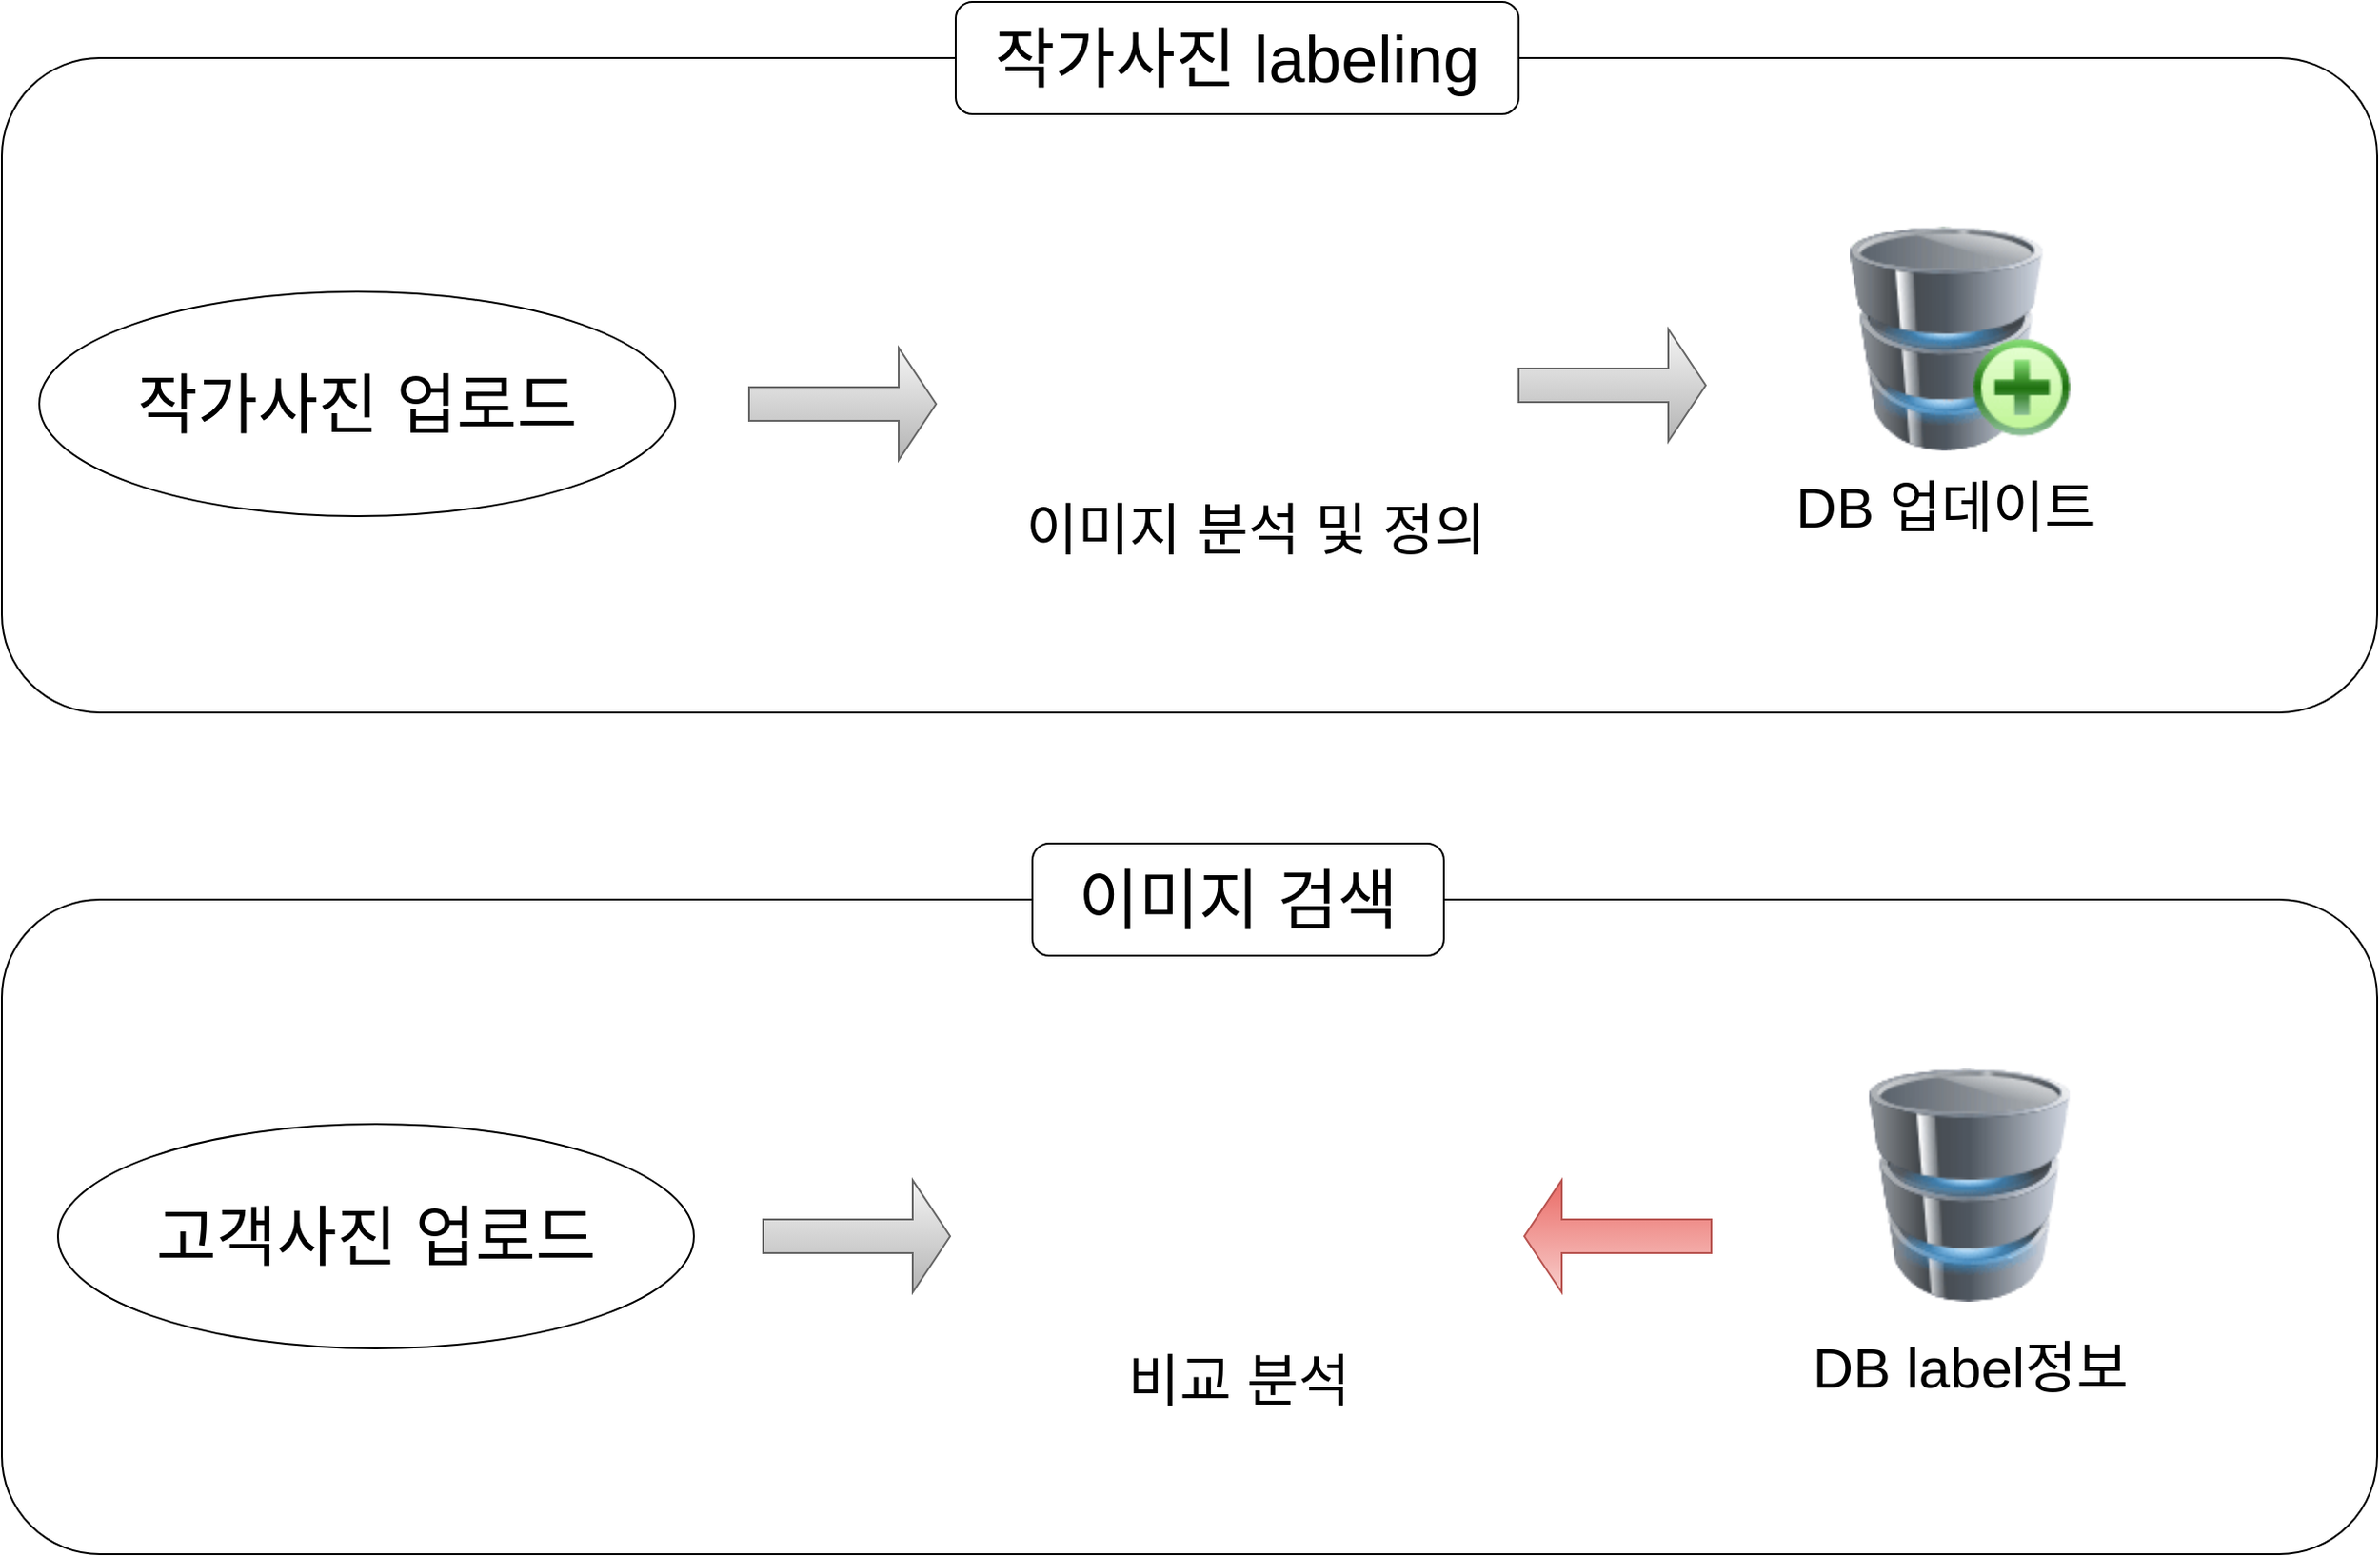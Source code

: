 <mxfile version="15.5.0" type="github">
  <diagram id="XfAZiI8CaQrhfZUaU5dn" name="Page-1">
    <mxGraphModel dx="2431" dy="1103" grid="0" gridSize="10" guides="1" tooltips="1" connect="1" arrows="1" fold="1" page="0" pageScale="1" pageWidth="827" pageHeight="1169" math="0" shadow="0">
      <root>
        <mxCell id="0" />
        <mxCell id="1" parent="0" />
        <mxCell id="Dx7y4EGR-CTOSj1UD8kM-46" value="" style="group" vertex="1" connectable="0" parent="1">
          <mxGeometry x="-247" y="40" width="1270" height="830" as="geometry" />
        </mxCell>
        <mxCell id="Dx7y4EGR-CTOSj1UD8kM-35" value="" style="group" vertex="1" connectable="0" parent="Dx7y4EGR-CTOSj1UD8kM-46">
          <mxGeometry width="1270" height="380" as="geometry" />
        </mxCell>
        <mxCell id="Dx7y4EGR-CTOSj1UD8kM-28" value="" style="group" vertex="1" connectable="0" parent="Dx7y4EGR-CTOSj1UD8kM-35">
          <mxGeometry width="1270" height="380" as="geometry" />
        </mxCell>
        <mxCell id="Dx7y4EGR-CTOSj1UD8kM-23" value="" style="rounded=1;whiteSpace=wrap;html=1;fontSize=30;fillColor=none;" vertex="1" parent="Dx7y4EGR-CTOSj1UD8kM-28">
          <mxGeometry y="30" width="1270" height="350" as="geometry" />
        </mxCell>
        <mxCell id="Dx7y4EGR-CTOSj1UD8kM-12" value="작가사진 labeling" style="rounded=1;whiteSpace=wrap;html=1;fontSize=35;" vertex="1" parent="Dx7y4EGR-CTOSj1UD8kM-28">
          <mxGeometry x="510" width="301" height="60" as="geometry" />
        </mxCell>
        <mxCell id="Dx7y4EGR-CTOSj1UD8kM-16" value="" style="shape=singleArrow;whiteSpace=wrap;html=1;fontSize=35;gradientColor=#b3b3b3;fillColor=#f5f5f5;strokeColor=#666666;" vertex="1" parent="Dx7y4EGR-CTOSj1UD8kM-28">
          <mxGeometry x="811" y="175" width="100" height="60" as="geometry" />
        </mxCell>
        <mxCell id="Dx7y4EGR-CTOSj1UD8kM-18" value="" style="image;html=1;image=img/lib/clip_art/computers/Database_Add_128x128.png;fontSize=35;" vertex="1" parent="Dx7y4EGR-CTOSj1UD8kM-28">
          <mxGeometry x="987" y="120" width="120" height="120" as="geometry" />
        </mxCell>
        <mxCell id="Dx7y4EGR-CTOSj1UD8kM-19" value="DB 업데이트" style="text;html=1;resizable=0;autosize=1;align=center;verticalAlign=middle;points=[];fillColor=none;strokeColor=none;rounded=0;fontSize=30;" vertex="1" parent="Dx7y4EGR-CTOSj1UD8kM-28">
          <mxGeometry x="944" y="250" width="190" height="40" as="geometry" />
        </mxCell>
        <mxCell id="Dx7y4EGR-CTOSj1UD8kM-11" value="" style="group" vertex="1" connectable="0" parent="Dx7y4EGR-CTOSj1UD8kM-35">
          <mxGeometry x="606" y="145" width="204" height="160" as="geometry" />
        </mxCell>
        <mxCell id="Dx7y4EGR-CTOSj1UD8kM-6" value="" style="shape=image;html=1;verticalAlign=top;verticalLabelPosition=bottom;labelBackgroundColor=#ffffff;imageAspect=0;aspect=fixed;image=https://cdn4.iconfinder.com/data/icons/social-media-and-logos-12/32/Logo_reddit_robot-128.png" vertex="1" parent="Dx7y4EGR-CTOSj1UD8kM-11">
          <mxGeometry x="-29" y="-40" width="168" height="168" as="geometry" />
        </mxCell>
        <mxCell id="Dx7y4EGR-CTOSj1UD8kM-9" value="&lt;span style=&quot;font-weight: normal&quot;&gt;&lt;font style=&quot;font-size: 30px&quot;&gt;이미지 분석 및 정의&lt;/font&gt;&lt;/span&gt;" style="text;html=1;resizable=0;autosize=1;align=center;verticalAlign=middle;points=[];fillColor=none;strokeColor=none;rounded=0;fontStyle=1;fontSize=35;" vertex="1" parent="Dx7y4EGR-CTOSj1UD8kM-11">
          <mxGeometry x="-76" y="110" width="280" height="50" as="geometry" />
        </mxCell>
        <mxCell id="Dx7y4EGR-CTOSj1UD8kM-14" value="작가사진 업로드" style="ellipse;whiteSpace=wrap;html=1;fontSize=35;" vertex="1" parent="Dx7y4EGR-CTOSj1UD8kM-35">
          <mxGeometry x="20" y="155" width="340" height="120" as="geometry" />
        </mxCell>
        <mxCell id="Dx7y4EGR-CTOSj1UD8kM-15" value="" style="shape=singleArrow;whiteSpace=wrap;html=1;fontSize=35;gradientColor=#b3b3b3;fillColor=#f5f5f5;strokeColor=#666666;" vertex="1" parent="Dx7y4EGR-CTOSj1UD8kM-35">
          <mxGeometry x="399.5" y="185" width="100" height="60" as="geometry" />
        </mxCell>
        <mxCell id="Dx7y4EGR-CTOSj1UD8kM-45" value="" style="group" vertex="1" connectable="0" parent="Dx7y4EGR-CTOSj1UD8kM-46">
          <mxGeometry y="450" width="1270" height="380" as="geometry" />
        </mxCell>
        <mxCell id="Dx7y4EGR-CTOSj1UD8kM-27" value="" style="rounded=1;whiteSpace=wrap;html=1;fontSize=30;fillColor=none;" vertex="1" parent="Dx7y4EGR-CTOSj1UD8kM-45">
          <mxGeometry y="30" width="1270" height="350" as="geometry" />
        </mxCell>
        <mxCell id="Dx7y4EGR-CTOSj1UD8kM-33" value="" style="shape=singleArrow;whiteSpace=wrap;html=1;fontSize=35;gradientColor=#b3b3b3;fillColor=#f5f5f5;strokeColor=#666666;" vertex="1" parent="Dx7y4EGR-CTOSj1UD8kM-45">
          <mxGeometry x="407" y="180" width="100" height="60" as="geometry" />
        </mxCell>
        <mxCell id="Dx7y4EGR-CTOSj1UD8kM-39" value="고객사진 업로드" style="ellipse;whiteSpace=wrap;html=1;fontSize=35;" vertex="1" parent="Dx7y4EGR-CTOSj1UD8kM-45">
          <mxGeometry x="30" y="150" width="340" height="120" as="geometry" />
        </mxCell>
        <mxCell id="Dx7y4EGR-CTOSj1UD8kM-13" value="이미지 검색" style="rounded=1;whiteSpace=wrap;html=1;fontSize=35;" vertex="1" parent="Dx7y4EGR-CTOSj1UD8kM-45">
          <mxGeometry x="551" width="220" height="60" as="geometry" />
        </mxCell>
        <mxCell id="Dx7y4EGR-CTOSj1UD8kM-34" value="" style="shape=singleArrow;whiteSpace=wrap;html=1;fontSize=35;direction=west;fillColor=#f8cecc;strokeColor=#b85450;gradientColor=#ea6b66;" vertex="1" parent="Dx7y4EGR-CTOSj1UD8kM-45">
          <mxGeometry x="814" y="180" width="100" height="60" as="geometry" />
        </mxCell>
        <mxCell id="Dx7y4EGR-CTOSj1UD8kM-43" value="" style="group" vertex="1" connectable="0" parent="Dx7y4EGR-CTOSj1UD8kM-45">
          <mxGeometry x="577" y="110" width="204" height="200" as="geometry" />
        </mxCell>
        <mxCell id="Dx7y4EGR-CTOSj1UD8kM-30" value="" style="group" vertex="1" connectable="0" parent="Dx7y4EGR-CTOSj1UD8kM-43">
          <mxGeometry y="40" width="204" height="160" as="geometry" />
        </mxCell>
        <mxCell id="Dx7y4EGR-CTOSj1UD8kM-32" value="&lt;span style=&quot;font-weight: normal&quot;&gt;&lt;font style=&quot;font-size: 30px&quot;&gt;비교 분석&lt;/font&gt;&lt;/span&gt;" style="text;html=1;resizable=0;autosize=1;align=center;verticalAlign=middle;points=[];fillColor=none;strokeColor=none;rounded=0;fontStyle=1;fontSize=35;" vertex="1" parent="Dx7y4EGR-CTOSj1UD8kM-30">
          <mxGeometry x="14" y="110" width="140" height="50" as="geometry" />
        </mxCell>
        <mxCell id="Dx7y4EGR-CTOSj1UD8kM-31" value="" style="shape=image;html=1;verticalAlign=top;verticalLabelPosition=bottom;labelBackgroundColor=#ffffff;imageAspect=0;aspect=fixed;image=https://cdn4.iconfinder.com/data/icons/social-media-and-logos-12/32/Logo_reddit_robot-128.png" vertex="1" parent="Dx7y4EGR-CTOSj1UD8kM-43">
          <mxGeometry width="168" height="168" as="geometry" />
        </mxCell>
        <mxCell id="Dx7y4EGR-CTOSj1UD8kM-44" value="" style="group" vertex="1" connectable="0" parent="Dx7y4EGR-CTOSj1UD8kM-45">
          <mxGeometry x="957" y="120" width="190" height="180" as="geometry" />
        </mxCell>
        <mxCell id="Dx7y4EGR-CTOSj1UD8kM-37" value="" style="image;html=1;image=img/lib/clip_art/computers/Database_128x128.png;fontSize=30;fillColor=none;" vertex="1" parent="Dx7y4EGR-CTOSj1UD8kM-44">
          <mxGeometry x="40" width="110" height="125" as="geometry" />
        </mxCell>
        <mxCell id="Dx7y4EGR-CTOSj1UD8kM-38" value="DB label정보" style="text;html=1;resizable=0;autosize=1;align=center;verticalAlign=middle;points=[];fillColor=none;strokeColor=none;rounded=0;fontSize=30;" vertex="1" parent="Dx7y4EGR-CTOSj1UD8kM-44">
          <mxGeometry y="140" width="190" height="40" as="geometry" />
        </mxCell>
      </root>
    </mxGraphModel>
  </diagram>
</mxfile>
